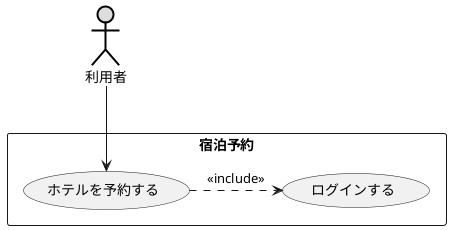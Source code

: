 @startuml ユースケース図
actor 利用者#DDDDDD;line:black;line.bold;
 rectangle 宿泊予約{
  usecase ホテルを予約する
  usecase ログインする
 }
 利用者-->ホテルを予約する
 ホテルを予約する .>ログインする : << include>>
 @enduml
